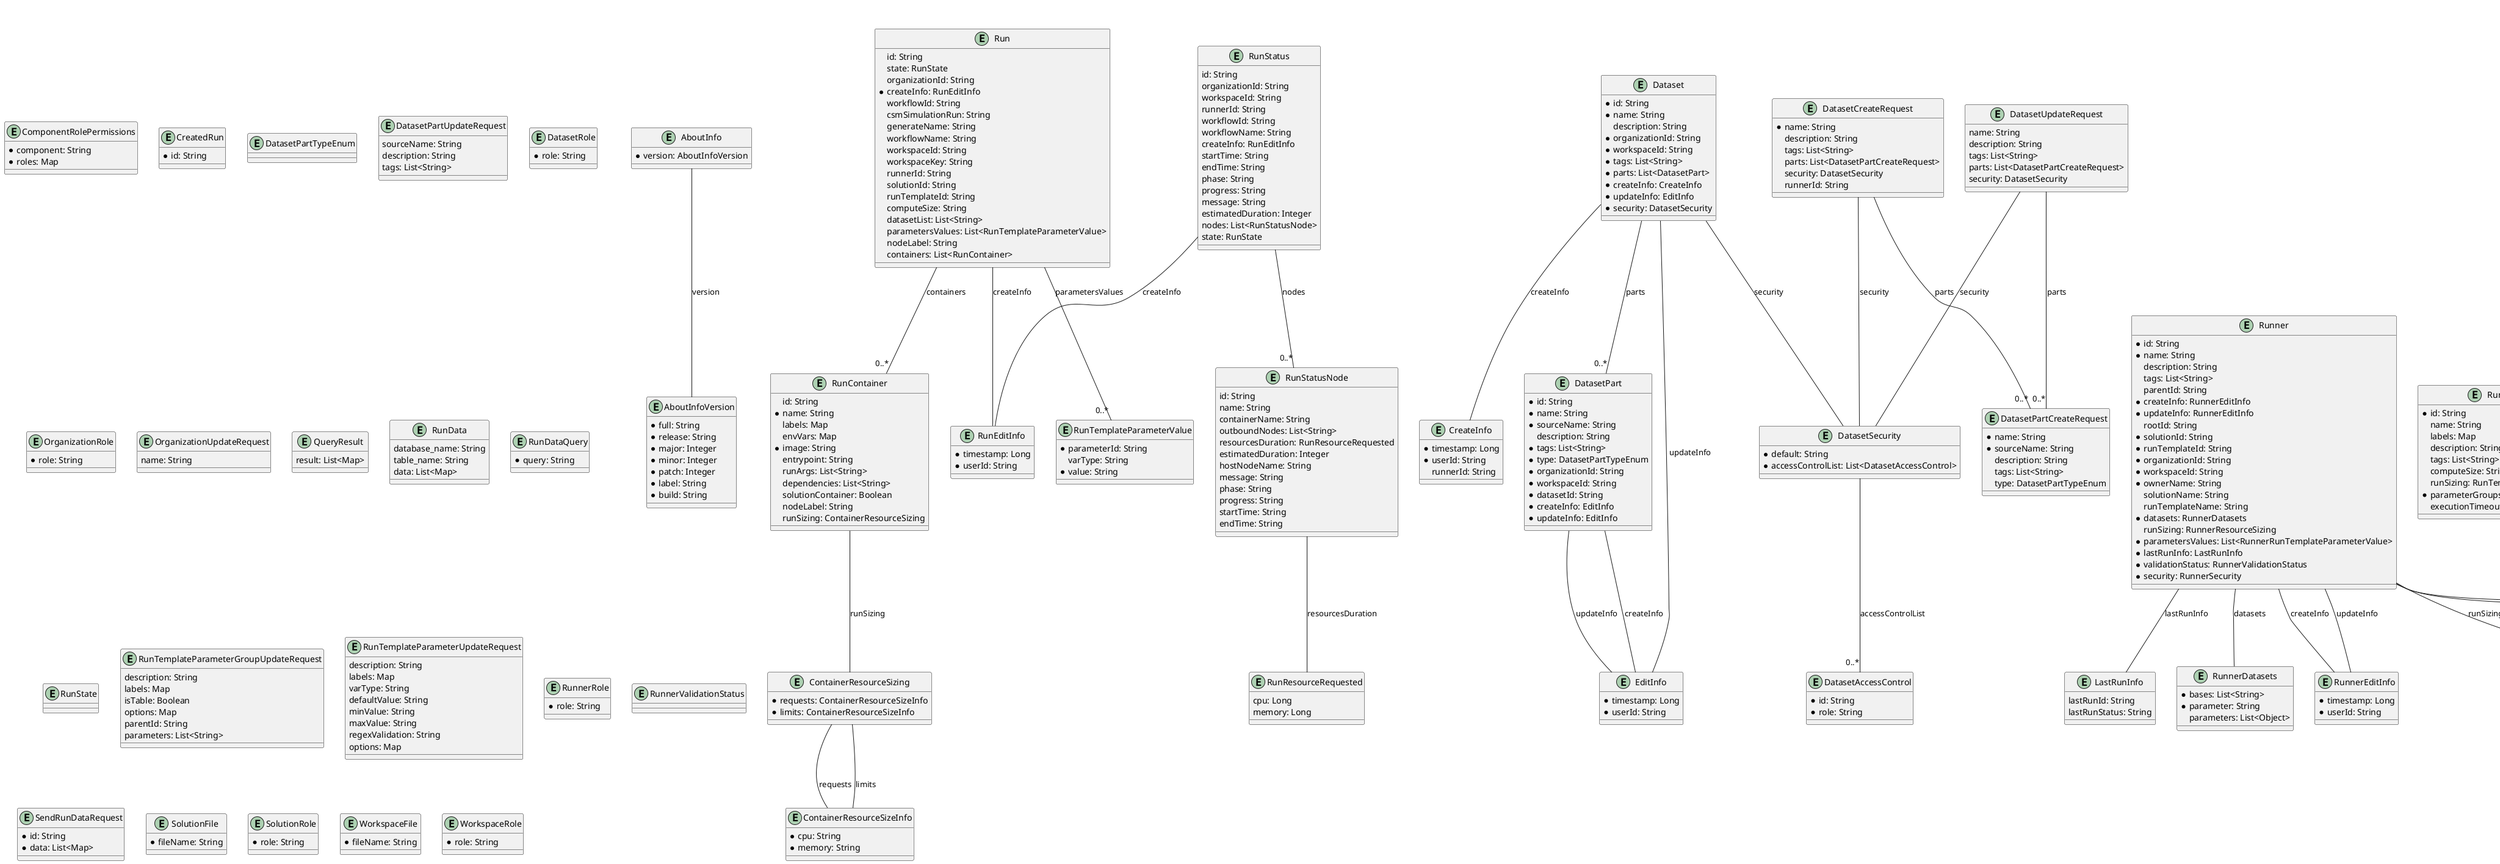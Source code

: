 @startuml

title Cosmo Tech Platform API Schemas Diagram

entity AboutInfo {
    * version: AboutInfoVersion
}

entity AboutInfoVersion {
    * full: String
    * release: String
    * major: Integer
    * minor: Integer
    * patch: Integer
    * label: String
    * build: String
}

entity ComponentRolePermissions {
    * component: String
    * roles: Map
}

entity ContainerResourceSizeInfo {
    * cpu: String
    * memory: String
}

entity ContainerResourceSizing {
    * requests: ContainerResourceSizeInfo
    * limits: ContainerResourceSizeInfo
}

entity CreateInfo {
    * timestamp: Long
    * userId: String
    runnerId: String
}

entity CreatedRun {
    * id: String
}

entity Dataset {
    * id: String
    * name: String
    description: String
    * organizationId: String
    * workspaceId: String
    * tags: List<String>
    * parts: List<DatasetPart>
    * createInfo: CreateInfo
    * updateInfo: EditInfo
    * security: DatasetSecurity
}

entity DatasetAccessControl {
    * id: String
    * role: String
}

entity DatasetCreateRequest {
    * name: String
    description: String
    tags: List<String>
    parts: List<DatasetPartCreateRequest>
    security: DatasetSecurity
    runnerId: String
}

entity DatasetPart {
    * id: String
    * name: String
    * sourceName: String
    description: String
    * tags: List<String>
    * type: DatasetPartTypeEnum
    * organizationId: String
    * workspaceId: String
    * datasetId: String
    * createInfo: EditInfo
    * updateInfo: EditInfo
}

entity DatasetPartCreateRequest {
    * name: String
    * sourceName: String
    description: String
    tags: List<String>
    type: DatasetPartTypeEnum
}

entity DatasetPartTypeEnum {
}

entity DatasetPartUpdateRequest {
    sourceName: String
    description: String
    tags: List<String>
}

entity DatasetRole {
    * role: String
}

entity DatasetSecurity {
    * default: String
    * accessControlList: List<DatasetAccessControl>
}

entity DatasetUpdateRequest {
    name: String
    description: String
    tags: List<String>
    parts: List<DatasetPartCreateRequest>
    security: DatasetSecurity
}

entity EditInfo {
    * timestamp: Long
    * userId: String
}

entity LastRunInfo {
    lastRunId: String
    lastRunStatus: String
}

entity Organization {
    * id: String
    * name: String
    * createInfo: OrganizationEditInfo
    * updateInfo: OrganizationEditInfo
    * security: OrganizationSecurity
}

entity OrganizationAccessControl {
    * id: String
    * role: String
}

entity OrganizationCreateRequest {
    * name: String
    security: OrganizationSecurity
}

entity OrganizationEditInfo {
    * timestamp: Long
    * userId: String
}

entity OrganizationRole {
    * role: String
}

entity OrganizationSecurity {
    * default: String
    * accessControlList: List<OrganizationAccessControl>
}

entity OrganizationUpdateRequest {
    name: String
}

entity QueryResult {
    result: List<Map>
}

entity ResourceSizeInfo {
    * cpu: String
    * memory: String
}

entity Run {
    id: String
    state: RunState
    organizationId: String
    * createInfo: RunEditInfo
    workflowId: String
    csmSimulationRun: String
    generateName: String
    workflowName: String
    workspaceId: String
    workspaceKey: String
    runnerId: String
    solutionId: String
    runTemplateId: String
    computeSize: String
    datasetList: List<String>
    parametersValues: List<RunTemplateParameterValue>
    nodeLabel: String
    containers: List<RunContainer>
}

entity RunContainer {
    id: String
    * name: String
    labels: Map
    envVars: Map
    * image: String
    entrypoint: String
    runArgs: List<String>
    dependencies: List<String>
    solutionContainer: Boolean
    nodeLabel: String
    runSizing: ContainerResourceSizing
}

entity RunData {
    database_name: String
    table_name: String
    data: List<Map>
}

entity RunDataQuery {
    * query: String
}

entity RunEditInfo {
    * timestamp: Long
    * userId: String
}

entity RunResourceRequested {
    cpu: Long
    memory: Long
}

entity RunState {
}

entity RunStatus {
    id: String
    organizationId: String
    workspaceId: String
    runnerId: String
    workflowId: String
    workflowName: String
    createInfo: RunEditInfo
    startTime: String
    endTime: String
    phase: String
    progress: String
    message: String
    estimatedDuration: Integer
    nodes: List<RunStatusNode>
    state: RunState
}

entity RunStatusNode {
    id: String
    name: String
    containerName: String
    outboundNodes: List<String>
    resourcesDuration: RunResourceRequested
    estimatedDuration: Integer
    hostNodeName: String
    message: String
    phase: String
    progress: String
    startTime: String
    endTime: String
}

entity RunTemplate {
    * id: String
    name: String
    labels: Map
    description: String
    tags: List<String>
    computeSize: String
    runSizing: RunTemplateResourceSizing
    * parameterGroups: List<String>
    executionTimeout: Integer
}

entity RunTemplateCreateRequest {
    * id: String
    name: String
    labels: Map
    description: String
    tags: List<String>
    computeSize: String
    runSizing: RunTemplateResourceSizing
    parameterGroups: List<String>
    executionTimeout: Integer
}

entity RunTemplateParameter {
    * id: String
    description: String
    labels: Map
    * varType: String
    defaultValue: String
    minValue: String
    maxValue: String
    regexValidation: String
    options: Map
}

entity RunTemplateParameterCreateRequest {
    * id: String
    description: String
    labels: Map
    * varType: String
    defaultValue: String
    minValue: String
    maxValue: String
    regexValidation: String
    options: Map
}

entity RunTemplateParameterGroup {
    * id: String
    description: String
    labels: Map
    * isTable: Boolean
    options: Map
    parentId: String
    * parameters: List<String>
}

entity RunTemplateParameterGroupCreateRequest {
    * id: String
    description: String
    labels: Map
    isTable: Boolean
    options: Map
    parentId: String
    parameters: List<String>
}

entity RunTemplateParameterGroupUpdateRequest {
    description: String
    labels: Map
    isTable: Boolean
    options: Map
    parentId: String
    parameters: List<String>
}

entity RunTemplateParameterUpdateRequest {
    description: String
    labels: Map
    varType: String
    defaultValue: String
    minValue: String
    maxValue: String
    regexValidation: String
    options: Map
}

entity RunTemplateParameterValue {
    * parameterId: String
    varType: String
    * value: String
}

entity RunTemplateResourceSizing {
    * requests: ResourceSizeInfo
    * limits: ResourceSizeInfo
}

entity RunTemplateUpdateRequest {
    name: String
    labels: Map
    description: String
    tags: List<String>
    computeSize: String
    runSizing: RunTemplateResourceSizing
    parameterGroups: List<String>
    executionTimeout: Integer
}

entity Runner {
    * id: String
    * name: String
    description: String
    tags: List<String>
    parentId: String
    * createInfo: RunnerEditInfo
    * updateInfo: RunnerEditInfo
    rootId: String
    * solutionId: String
    * runTemplateId: String
    * organizationId: String
    * workspaceId: String
    * ownerName: String
    solutionName: String
    runTemplateName: String
    * datasets: RunnerDatasets
    runSizing: RunnerResourceSizing
    * parametersValues: List<RunnerRunTemplateParameterValue>
    * lastRunInfo: LastRunInfo
    * validationStatus: RunnerValidationStatus
    * security: RunnerSecurity
}

entity RunnerAccessControl {
    * id: String
    * role: String
}

entity RunnerCreateRequest {
    * name: String
    description: String
    tags: List<String>
    * solutionId: String
    parentId: String
    * runTemplateId: String
    datasetList: List<String>
    runSizing: RunnerResourceSizing
    parametersValues: List<RunnerRunTemplateParameterValue>
    * ownerName: String
    solutionName: String
    runTemplateName: String
    security: RunnerSecurity
}

entity RunnerDatasets {
    * bases: List<String>
    * parameter: String
    parameters: List<Object>
}

entity RunnerEditInfo {
    * timestamp: Long
    * userId: String
}

entity RunnerResourceSizing {
    * requests: ResourceSizeInfo
    * limits: ResourceSizeInfo
}

entity RunnerRole {
    * role: String
}

entity RunnerRunTemplateParameterValue {
    * parameterId: String
    varType: String
    * value: String
    isInherited: Boolean
}

entity RunnerSecurity {
    * default: String
    * accessControlList: List<RunnerAccessControl>
}

entity RunnerUpdateRequest {
    name: String
    description: String
    tags: List<String>
    runTemplateId: String
    datasetList: List<String>
    runSizing: RunnerResourceSizing
    parametersValues: List<RunnerRunTemplateParameterValue>
    ownerName: String
    solutionName: String
    runTemplateName: String
}

entity RunnerValidationStatus {
}

entity SendRunDataRequest {
    * id: String
    * data: List<Map>
}

entity Solution {
    * id: String
    * organizationId: String
    * key: String
    * name: String
    description: String
    * repository: String
    alwaysPull: Boolean
    * version: String
    * createInfo: SolutionEditInfo
    * updateInfo: SolutionEditInfo
    sdkVersion: String
    url: String
    tags: List<String>
    * parameters: List<RunTemplateParameter>
    * parameterGroups: List<RunTemplateParameterGroup>
    * runTemplates: List<RunTemplate>
    * security: SolutionSecurity
}

entity SolutionAccessControl {
    * id: String
    * role: String
}

entity SolutionCreateRequest {
    * key: String
    * name: String
    description: String
    * repository: String
    * version: String
    alwaysPull: Boolean
    tags: List<String>
    parameters: List<RunTemplateParameterCreateRequest>
    parameterGroups: List<RunTemplateParameterGroupCreateRequest>
    runTemplates: List<RunTemplateCreateRequest>
    url: String
    security: SolutionSecurity
}

entity SolutionEditInfo {
    * timestamp: Long
    * userId: String
}

entity SolutionFile {
    * fileName: String
}

entity SolutionRole {
    * role: String
}

entity SolutionSecurity {
    * default: String
    * accessControlList: List<SolutionAccessControl>
}

entity SolutionUpdateRequest {
    key: String
    name: String
    description: String
    repository: String
    alwaysPull: Boolean
    version: String
    url: String
    tags: List<String>
    parameters: List<RunTemplateParameterCreateRequest>
    parameterGroups: List<RunTemplateParameterGroupCreateRequest>
    runTemplates: List<RunTemplateCreateRequest>
}

entity Workspace {
    * id: String
    * organizationId: String
    * key: String
    * name: String
    description: String
    version: String
    tags: List<String>
    * createInfo: WorkspaceEditInfo
    * updateInfo: WorkspaceEditInfo
    * solution: WorkspaceSolution
    webApp: WorkspaceWebApp
    datasetCopy: Boolean
    * security: WorkspaceSecurity
}

entity WorkspaceAccessControl {
    * id: String
    * role: String
}

entity WorkspaceCreateRequest {
    * key: String
    * name: String
    description: String
    version: String
    tags: List<String>
    * solution: WorkspaceSolution
    webApp: WorkspaceWebApp
    datasetCopy: Boolean
    security: WorkspaceSecurity
}

entity WorkspaceEditInfo {
    * timestamp: Long
    * userId: String
}

entity WorkspaceFile {
    * fileName: String
}

entity WorkspaceRole {
    * role: String
}

entity WorkspaceSecurity {
    * default: String
    * accessControlList: List<WorkspaceAccessControl>
}

entity WorkspaceSolution {
    * solutionId: String
    runTemplateFilter: List<String>
    defaultRunTemplateDataset: Map
}

entity WorkspaceUpdateRequest {
    key: String
    name: String
    description: String
    tags: List<String>
    solution: WorkspaceSolution
    webApp: WorkspaceWebApp
    datasetCopy: Boolean
}

entity WorkspaceWebApp {
    * url: String
    iframes: Map
    options: Map
}


DatasetCreateRequest -- "0..*" DatasetPartCreateRequest : parts
DatasetCreateRequest -- DatasetSecurity : security
RunnerUpdateRequest -- RunnerResourceSizing : runSizing
RunnerUpdateRequest -- "0..*" RunnerRunTemplateParameterValue : parametersValues
RunTemplateResourceSizing -- ResourceSizeInfo : requests
RunTemplateResourceSizing -- ResourceSizeInfo : limits
RunnerCreateRequest -- RunnerResourceSizing : runSizing
RunnerCreateRequest -- "0..*" RunnerRunTemplateParameterValue : parametersValues
RunnerCreateRequest -- RunnerSecurity : security
DatasetSecurity -- "0..*" DatasetAccessControl : accessControlList
ContainerResourceSizing -- ContainerResourceSizeInfo : requests
ContainerResourceSizing -- ContainerResourceSizeInfo : limits
SolutionSecurity -- "0..*" SolutionAccessControl : accessControlList
WorkspaceSecurity -- "0..*" WorkspaceAccessControl : accessControlList
WorkspaceCreateRequest -- WorkspaceSolution : solution
WorkspaceCreateRequest -- WorkspaceWebApp : webApp
WorkspaceCreateRequest -- WorkspaceSecurity : security
AboutInfo -- AboutInfoVersion : version
RunTemplateUpdateRequest -- RunTemplateResourceSizing : runSizing
RunContainer -- ContainerResourceSizing : runSizing
SolutionCreateRequest -- "0..*" RunTemplateParameterCreateRequest : parameters
SolutionCreateRequest -- "0..*" RunTemplateParameterGroupCreateRequest : parameterGroups
SolutionCreateRequest -- "0..*" RunTemplateCreateRequest : runTemplates
SolutionCreateRequest -- SolutionSecurity : security
SolutionUpdateRequest -- "0..*" RunTemplateParameterCreateRequest : parameters
SolutionUpdateRequest -- "0..*" RunTemplateParameterGroupCreateRequest : parameterGroups
SolutionUpdateRequest -- "0..*" RunTemplateCreateRequest : runTemplates
OrganizationCreateRequest -- OrganizationSecurity : security
Runner -- RunnerEditInfo : createInfo
Runner -- RunnerEditInfo : updateInfo
Runner -- RunnerDatasets : datasets
Runner -- RunnerResourceSizing : runSizing
Runner -- "0..*" RunnerRunTemplateParameterValue : parametersValues
Runner -- LastRunInfo : lastRunInfo
Runner -- RunnerSecurity : security
Organization -- OrganizationEditInfo : createInfo
Organization -- OrganizationEditInfo : updateInfo
Organization -- OrganizationSecurity : security
RunStatus -- RunEditInfo : createInfo
RunStatus -- "0..*" RunStatusNode : nodes
RunTemplate -- RunTemplateResourceSizing : runSizing
DatasetUpdateRequest -- "0..*" DatasetPartCreateRequest : parts
DatasetUpdateRequest -- DatasetSecurity : security
RunTemplateCreateRequest -- RunTemplateResourceSizing : runSizing
RunnerSecurity -- "0..*" RunnerAccessControl : accessControlList
RunStatusNode -- RunResourceRequested : resourcesDuration
WorkspaceUpdateRequest -- WorkspaceSolution : solution
WorkspaceUpdateRequest -- WorkspaceWebApp : webApp
DatasetPart -- EditInfo : createInfo
DatasetPart -- EditInfo : updateInfo
Solution -- SolutionEditInfo : createInfo
Solution -- SolutionEditInfo : updateInfo
Solution -- "0..*" RunTemplateParameter : parameters
Solution -- "0..*" RunTemplateParameterGroup : parameterGroups
Solution -- "0..*" RunTemplate : runTemplates
Solution -- SolutionSecurity : security
Dataset -- "0..*" DatasetPart : parts
Dataset -- CreateInfo : createInfo
Dataset -- EditInfo : updateInfo
Dataset -- DatasetSecurity : security
Run -- RunEditInfo : createInfo
Run -- "0..*" RunTemplateParameterValue : parametersValues
Run -- "0..*" RunContainer : containers
OrganizationSecurity -- "0..*" OrganizationAccessControl : accessControlList
RunnerResourceSizing -- ResourceSizeInfo : requests
RunnerResourceSizing -- ResourceSizeInfo : limits
Workspace -- WorkspaceEditInfo : createInfo
Workspace -- WorkspaceEditInfo : updateInfo
Workspace -- WorkspaceSolution : solution
Workspace -- WorkspaceWebApp : webApp
Workspace -- WorkspaceSecurity : security

@enduml